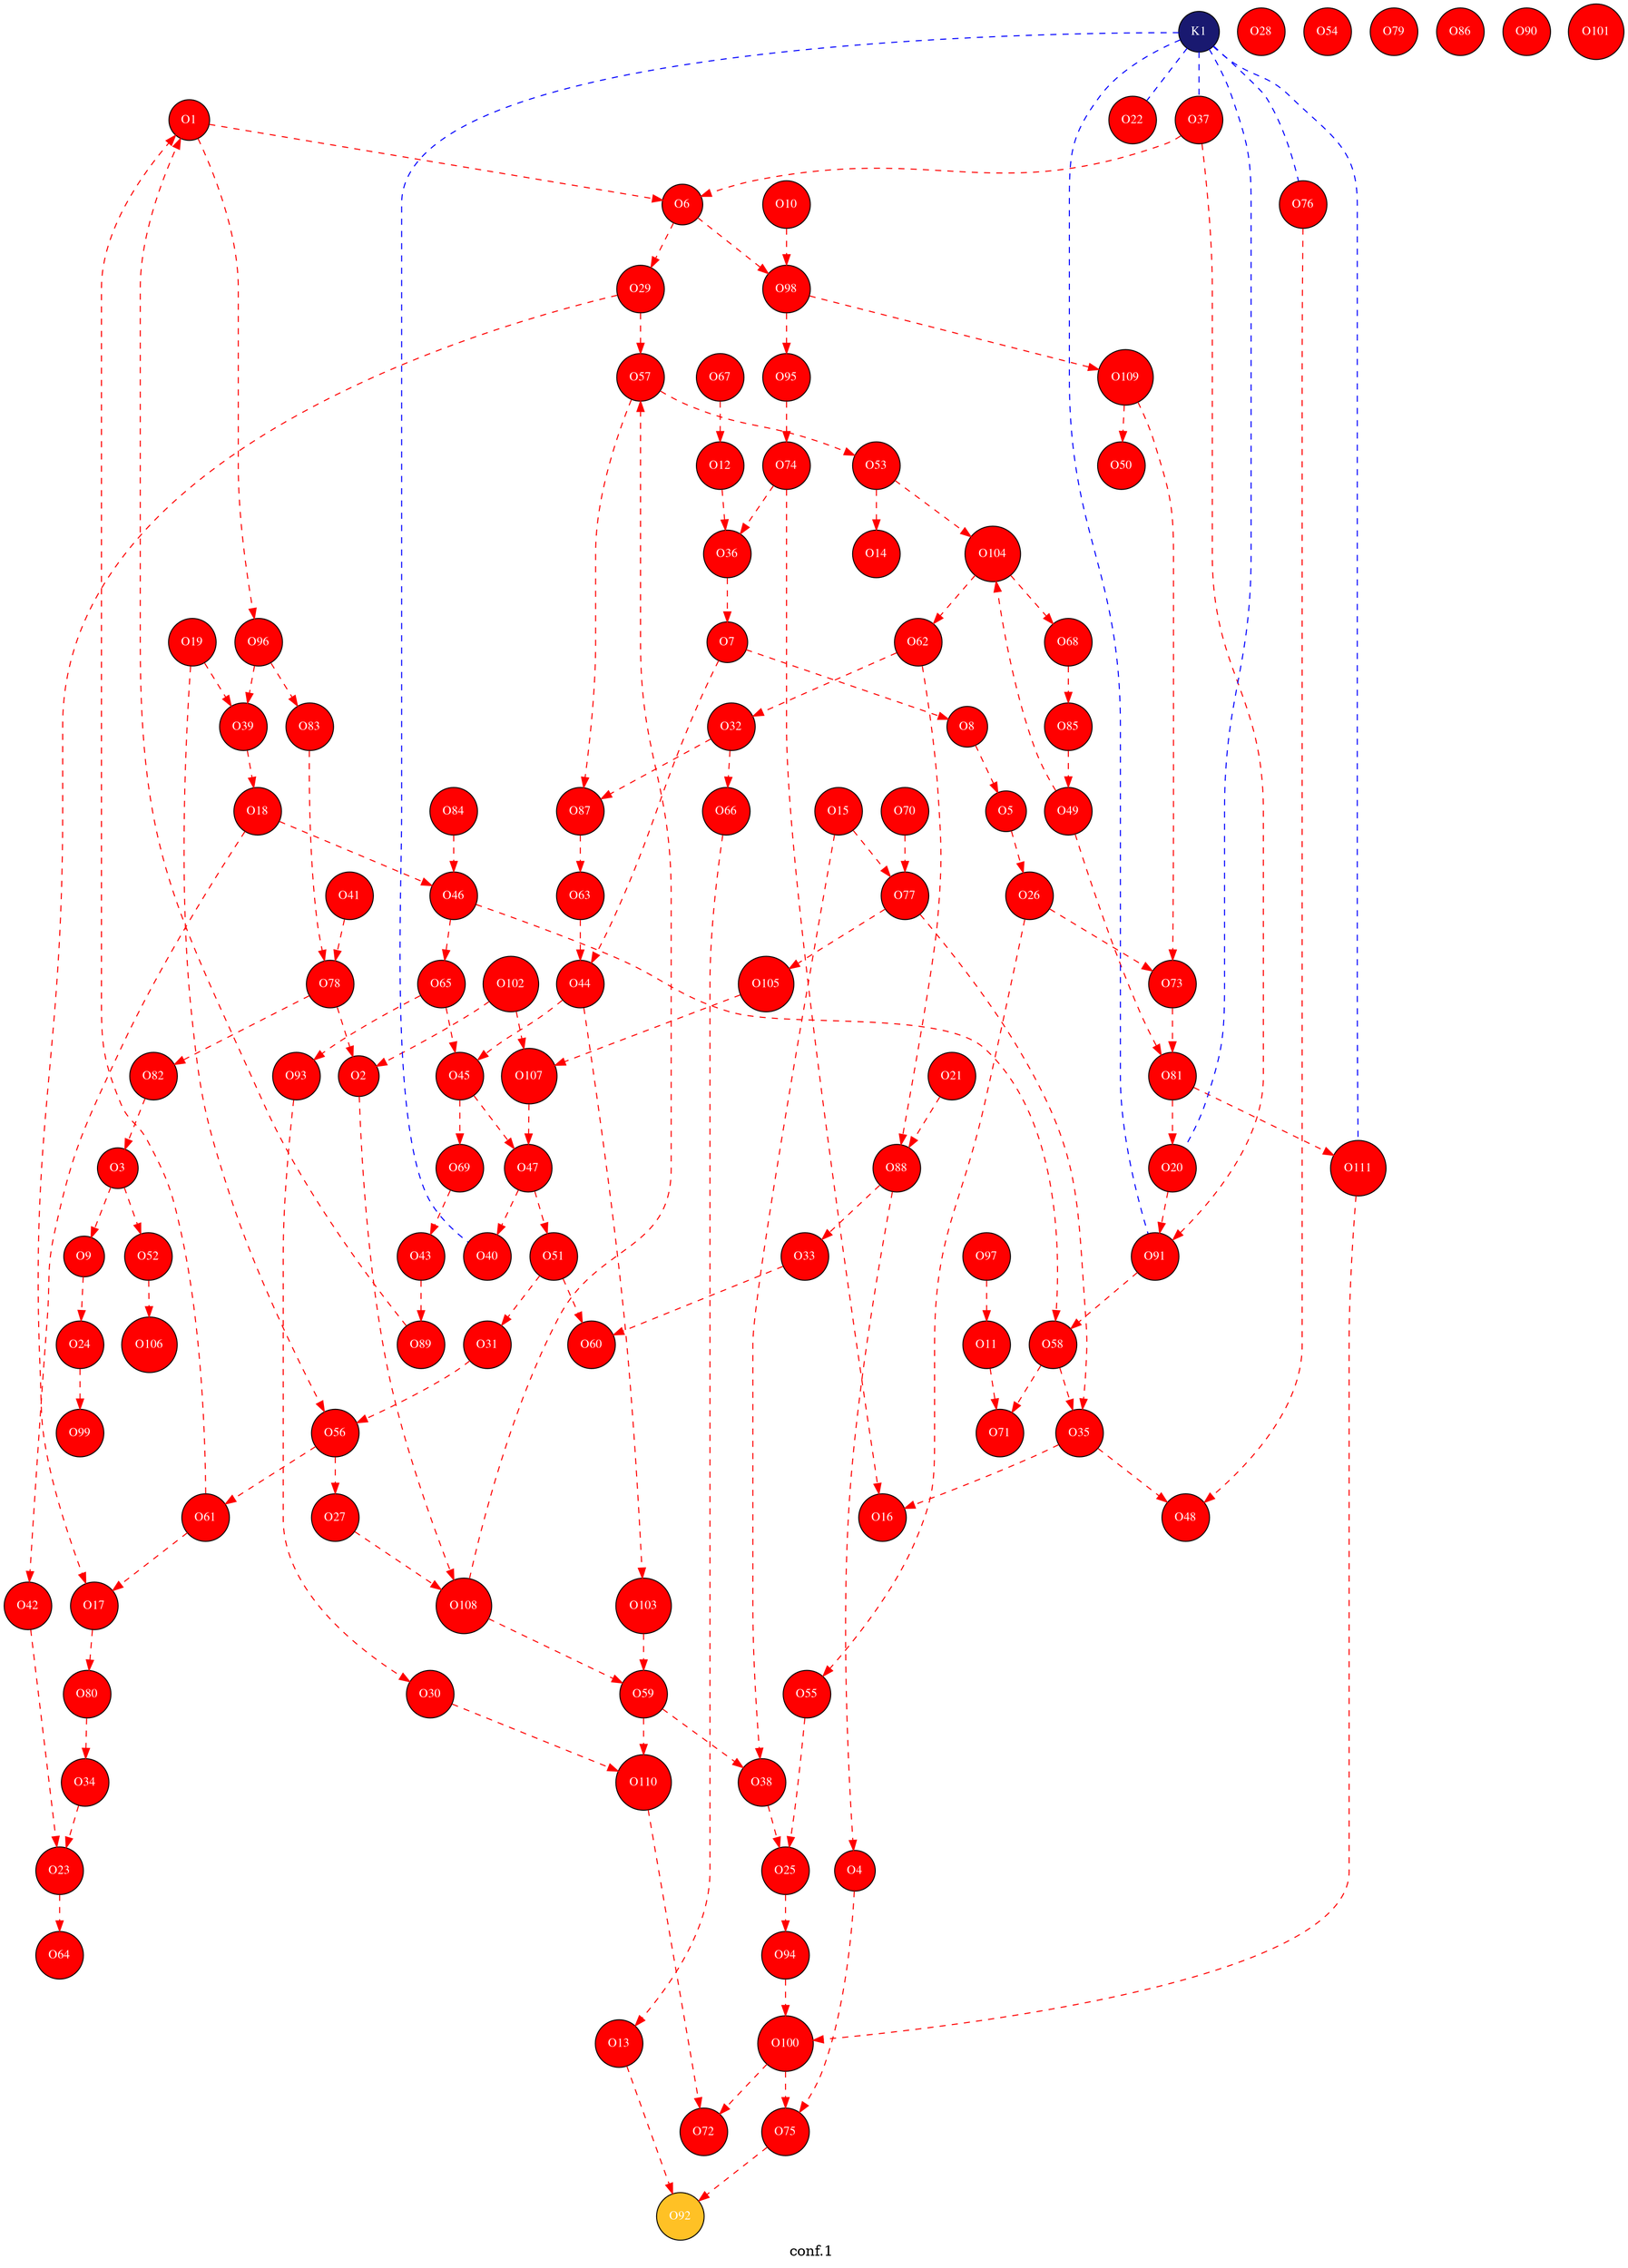 digraph G {
label="conf.1 ";
node [style=filled];
graph [bgcolor=transparent];
node [shape = circle, fontsize=12];
"O1"[fillcolor=red, fontcolor=white, fontname="Times", label="O1"];
"O2"[fillcolor=red, fontcolor=white, fontname="Times", label="O2"];
"O3"[fillcolor=red, fontcolor=white, fontname="Times", label="O3"];
"O4"[fillcolor=red, fontcolor=white, fontname="Times", label="O4"];
"O5"[fillcolor=red, fontcolor=white, fontname="Times", label="O5"];
"O6"[fillcolor=red, fontcolor=white, fontname="Times", label="O6"];
"O7"[fillcolor=red, fontcolor=white, fontname="Times", label="O7"];
"O8"[fillcolor=red, fontcolor=white, fontname="Times", label="O8"];
"O9"[fillcolor=red, fontcolor=white, fontname="Times", label="O9"];
"O10"[fillcolor=red, fontcolor=white, fontname="Times", label="O10"];
"O11"[fillcolor=red, fontcolor=white, fontname="Times", label="O11"];
"O12"[fillcolor=red, fontcolor=white, fontname="Times", label="O12"];
"O13"[fillcolor=red, fontcolor=white, fontname="Times", label="O13"];
"O14"[fillcolor=red, fontcolor=white, fontname="Times", label="O14"];
"O15"[fillcolor=red, fontcolor=white, fontname="Times", label="O15"];
"O16"[fillcolor=red, fontcolor=white, fontname="Times", label="O16"];
"O17"[fillcolor=red, fontcolor=white, fontname="Times", label="O17"];
"O18"[fillcolor=red, fontcolor=white, fontname="Times", label="O18"];
"O19"[fillcolor=red, fontcolor=white, fontname="Times", label="O19"];
"O20"[fillcolor=red, fontcolor=white, fontname="Times", label="O20"];
"O21"[fillcolor=red, fontcolor=white, fontname="Times", label="O21"];
"O22"[fillcolor=red, fontcolor=white, fontname="Times", label="O22"];
"O23"[fillcolor=red, fontcolor=white, fontname="Times", label="O23"];
"O24"[fillcolor=red, fontcolor=white, fontname="Times", label="O24"];
"O25"[fillcolor=red, fontcolor=white, fontname="Times", label="O25"];
"O26"[fillcolor=red, fontcolor=white, fontname="Times", label="O26"];
"O27"[fillcolor=red, fontcolor=white, fontname="Times", label="O27"];
"O28"[fillcolor=red, fontcolor=white, fontname="Times", label="O28"];
"O29"[fillcolor=red, fontcolor=white, fontname="Times", label="O29"];
"O30"[fillcolor=red, fontcolor=white, fontname="Times", label="O30"];
"O31"[fillcolor=red, fontcolor=white, fontname="Times", label="O31"];
"O32"[fillcolor=red, fontcolor=white, fontname="Times", label="O32"];
"O33"[fillcolor=red, fontcolor=white, fontname="Times", label="O33"];
"O34"[fillcolor=red, fontcolor=white, fontname="Times", label="O34"];
"O35"[fillcolor=red, fontcolor=white, fontname="Times", label="O35"];
"O36"[fillcolor=red, fontcolor=white, fontname="Times", label="O36"];
"O37"[fillcolor=red, fontcolor=white, fontname="Times", label="O37"];
"O38"[fillcolor=red, fontcolor=white, fontname="Times", label="O38"];
"O39"[fillcolor=red, fontcolor=white, fontname="Times", label="O39"];
"O40"[fillcolor=red, fontcolor=white, fontname="Times", label="O40"];
"O41"[fillcolor=red, fontcolor=white, fontname="Times", label="O41"];
"O42"[fillcolor=red, fontcolor=white, fontname="Times", label="O42"];
"O43"[fillcolor=red, fontcolor=white, fontname="Times", label="O43"];
"O44"[fillcolor=red, fontcolor=white, fontname="Times", label="O44"];
"O45"[fillcolor=red, fontcolor=white, fontname="Times", label="O45"];
"O46"[fillcolor=red, fontcolor=white, fontname="Times", label="O46"];
"O47"[fillcolor=red, fontcolor=white, fontname="Times", label="O47"];
"O48"[fillcolor=red, fontcolor=white, fontname="Times", label="O48"];
"O49"[fillcolor=red, fontcolor=white, fontname="Times", label="O49"];
"O50"[fillcolor=red, fontcolor=white, fontname="Times", label="O50"];
"O51"[fillcolor=red, fontcolor=white, fontname="Times", label="O51"];
"O52"[fillcolor=red, fontcolor=white, fontname="Times", label="O52"];
"O53"[fillcolor=red, fontcolor=white, fontname="Times", label="O53"];
"O54"[fillcolor=red, fontcolor=white, fontname="Times", label="O54"];
"O55"[fillcolor=red, fontcolor=white, fontname="Times", label="O55"];
"O56"[fillcolor=red, fontcolor=white, fontname="Times", label="O56"];
"O57"[fillcolor=red, fontcolor=white, fontname="Times", label="O57"];
"O58"[fillcolor=red, fontcolor=white, fontname="Times", label="O58"];
"O59"[fillcolor=red, fontcolor=white, fontname="Times", label="O59"];
"O60"[fillcolor=red, fontcolor=white, fontname="Times", label="O60"];
"O61"[fillcolor=red, fontcolor=white, fontname="Times", label="O61"];
"O62"[fillcolor=red, fontcolor=white, fontname="Times", label="O62"];
"O63"[fillcolor=red, fontcolor=white, fontname="Times", label="O63"];
"O64"[fillcolor=red, fontcolor=white, fontname="Times", label="O64"];
"O65"[fillcolor=red, fontcolor=white, fontname="Times", label="O65"];
"O66"[fillcolor=red, fontcolor=white, fontname="Times", label="O66"];
"O67"[fillcolor=red, fontcolor=white, fontname="Times", label="O67"];
"O68"[fillcolor=red, fontcolor=white, fontname="Times", label="O68"];
"O69"[fillcolor=red, fontcolor=white, fontname="Times", label="O69"];
"O70"[fillcolor=red, fontcolor=white, fontname="Times", label="O70"];
"O71"[fillcolor=red, fontcolor=white, fontname="Times", label="O71"];
"O72"[fillcolor=red, fontcolor=white, fontname="Times", label="O72"];
"O73"[fillcolor=red, fontcolor=white, fontname="Times", label="O73"];
"O74"[fillcolor=red, fontcolor=white, fontname="Times", label="O74"];
"O75"[fillcolor=red, fontcolor=white, fontname="Times", label="O75"];
"O76"[fillcolor=red, fontcolor=white, fontname="Times", label="O76"];
"O77"[fillcolor=red, fontcolor=white, fontname="Times", label="O77"];
"O78"[fillcolor=red, fontcolor=white, fontname="Times", label="O78"];
"O79"[fillcolor=red, fontcolor=white, fontname="Times", label="O79"];
"O80"[fillcolor=red, fontcolor=white, fontname="Times", label="O80"];
"O81"[fillcolor=red, fontcolor=white, fontname="Times", label="O81"];
"O82"[fillcolor=red, fontcolor=white, fontname="Times", label="O82"];
"O83"[fillcolor=red, fontcolor=white, fontname="Times", label="O83"];
"O84"[fillcolor=red, fontcolor=white, fontname="Times", label="O84"];
"O85"[fillcolor=red, fontcolor=white, fontname="Times", label="O85"];
"O86"[fillcolor=red, fontcolor=white, fontname="Times", label="O86"];
"O87"[fillcolor=red, fontcolor=white, fontname="Times", label="O87"];
"O88"[fillcolor=red, fontcolor=white, fontname="Times", label="O88"];
"O89"[fillcolor=red, fontcolor=white, fontname="Times", label="O89"];
"O90"[fillcolor=red, fontcolor=white, fontname="Times", label="O90"];
"O91"[fillcolor=red, fontcolor=white, fontname="Times", label="O91"];
"O92"[fillcolor=goldenrod1, fontcolor=white, fontname="Times", label="O92"];
"O93"[fillcolor=red, fontcolor=white, fontname="Times", label="O93"];
"O94"[fillcolor=red, fontcolor=white, fontname="Times", label="O94"];
"O95"[fillcolor=red, fontcolor=white, fontname="Times", label="O95"];
"O96"[fillcolor=red, fontcolor=white, fontname="Times", label="O96"];
"O97"[fillcolor=red, fontcolor=white, fontname="Times", label="O97"];
"O98"[fillcolor=red, fontcolor=white, fontname="Times", label="O98"];
"O99"[fillcolor=red, fontcolor=white, fontname="Times", label="O99"];
"O100"[fillcolor=red, fontcolor=white, fontname="Times", label="O100"];
"O101"[fillcolor=red, fontcolor=white, fontname="Times", label="O101"];
"O102"[fillcolor=red, fontcolor=white, fontname="Times", label="O102"];
"O103"[fillcolor=red, fontcolor=white, fontname="Times", label="O103"];
"O104"[fillcolor=red, fontcolor=white, fontname="Times", label="O104"];
"O105"[fillcolor=red, fontcolor=white, fontname="Times", label="O105"];
"O106"[fillcolor=red, fontcolor=white, fontname="Times", label="O106"];
"O107"[fillcolor=red, fontcolor=white, fontname="Times", label="O107"];
"O108"[fillcolor=red, fontcolor=white, fontname="Times", label="O108"];
"O109"[fillcolor=red, fontcolor=white, fontname="Times", label="O109"];
"O110"[fillcolor=red, fontcolor=white, fontname="Times", label="O110"];
"O111"[fillcolor=red, fontcolor=white, fontname="Times", label="O111"];
"K1"[fillcolor=midnightblue, fontcolor=white, fontname="Times", label="K1"];
"O1"->"O6"[fontcolor=red, color=red , style=dashed];
"O61"->"O1"[fontcolor=red, color=red , style=dashed];
"O89"->"O1"[fontcolor=red, color=red , style=dashed];
"O1"->"O96"[fontcolor=red, color=red , style=dashed];
"O78"->"O2"[fontcolor=red, color=red , style=dashed];
"O102"->"O2"[fontcolor=red, color=red , style=dashed];
"O2"->"O108"[fontcolor=red, color=red , style=dashed];
"O3"->"O9"[fontcolor=red, color=red , style=dashed];
"O3"->"O52"[fontcolor=red, color=red , style=dashed];
"O82"->"O3"[fontcolor=red, color=red , style=dashed];
"O4"->"O75"[fontcolor=red, color=red , style=dashed];
"O88"->"O4"[fontcolor=red, color=red , style=dashed];
"O8"->"O5"[fontcolor=red, color=red , style=dashed];
"O5"->"O26"[fontcolor=red, color=red , style=dashed];
"O6"->"O29"[fontcolor=red, color=red , style=dashed];
"O37"->"O6"[fontcolor=red, color=red , style=dashed];
"O6"->"O98"[fontcolor=red, color=red , style=dashed];
"O7"->"O8"[fontcolor=red, color=red , style=dashed];
"O36"->"O7"[fontcolor=red, color=red , style=dashed];
"O7"->"O44"[fontcolor=red, color=red , style=dashed];
"O9"->"O24"[fontcolor=red, color=red , style=dashed];
"O10"->"O98"[fontcolor=red, color=red , style=dashed];
"O11"->"O71"[fontcolor=red, color=red , style=dashed];
"O97"->"O11"[fontcolor=red, color=red , style=dashed];
"O12"->"O36"[fontcolor=red, color=red , style=dashed];
"O67"->"O12"[fontcolor=red, color=red , style=dashed];
"O66"->"O13"[fontcolor=red, color=red , style=dashed];
"O13"->"O92"[fontcolor=red, color=red , style=dashed];
"O53"->"O14"[fontcolor=red, color=red , style=dashed];
"O15"->"O38"[fontcolor=red, color=red , style=dashed];
"O15"->"O77"[fontcolor=red, color=red , style=dashed];
"O35"->"O16"[fontcolor=red, color=red , style=dashed];
"O74"->"O16"[fontcolor=red, color=red , style=dashed];
"O29"->"O17"[fontcolor=red, color=red , style=dashed];
"O61"->"O17"[fontcolor=red, color=red , style=dashed];
"O17"->"O80"[fontcolor=red, color=red , style=dashed];
"O39"->"O18"[fontcolor=red, color=red , style=dashed];
"O18"->"O42"[fontcolor=red, color=red , style=dashed];
"O18"->"O46"[fontcolor=red, color=red , style=dashed];
"O19"->"O39"[fontcolor=red, color=red , style=dashed];
"O19"->"O56"[fontcolor=red, color=red , style=dashed];
"O81"->"O20"[fontcolor=red, color=red , style=dashed];
"O20"->"O91"[fontcolor=red, color=red , style=dashed];
"O21"->"O88"[fontcolor=red, color=red , style=dashed];
"O34"->"O23"[fontcolor=red, color=red , style=dashed];
"O42"->"O23"[fontcolor=red, color=red , style=dashed];
"O23"->"O64"[fontcolor=red, color=red , style=dashed];
"O24"->"O99"[fontcolor=red, color=red , style=dashed];
"O38"->"O25"[fontcolor=red, color=red , style=dashed];
"O55"->"O25"[fontcolor=red, color=red , style=dashed];
"O25"->"O94"[fontcolor=red, color=red , style=dashed];
"O26"->"O55"[fontcolor=red, color=red , style=dashed];
"O26"->"O73"[fontcolor=red, color=red , style=dashed];
"O56"->"O27"[fontcolor=red, color=red , style=dashed];
"O27"->"O108"[fontcolor=red, color=red , style=dashed];
"O29"->"O57"[fontcolor=red, color=red , style=dashed];
"O93"->"O30"[fontcolor=red, color=red , style=dashed];
"O30"->"O110"[fontcolor=red, color=red , style=dashed];
"O51"->"O31"[fontcolor=red, color=red , style=dashed];
"O31"->"O56"[fontcolor=red, color=red , style=dashed];
"O62"->"O32"[fontcolor=red, color=red , style=dashed];
"O32"->"O66"[fontcolor=red, color=red , style=dashed];
"O32"->"O87"[fontcolor=red, color=red , style=dashed];
"O33"->"O60"[fontcolor=red, color=red , style=dashed];
"O88"->"O33"[fontcolor=red, color=red , style=dashed];
"O80"->"O34"[fontcolor=red, color=red , style=dashed];
"O35"->"O48"[fontcolor=red, color=red , style=dashed];
"O58"->"O35"[fontcolor=red, color=red , style=dashed];
"O77"->"O35"[fontcolor=red, color=red , style=dashed];
"O74"->"O36"[fontcolor=red, color=red , style=dashed];
"O37"->"O91"[fontcolor=red, color=red , style=dashed];
"O59"->"O38"[fontcolor=red, color=red , style=dashed];
"O96"->"O39"[fontcolor=red, color=red , style=dashed];
"O47"->"O40"[fontcolor=red, color=red , style=dashed];
"O41"->"O78"[fontcolor=red, color=red , style=dashed];
"O69"->"O43"[fontcolor=red, color=red , style=dashed];
"O43"->"O89"[fontcolor=red, color=red , style=dashed];
"O44"->"O45"[fontcolor=red, color=red , style=dashed];
"O63"->"O44"[fontcolor=red, color=red , style=dashed];
"O44"->"O103"[fontcolor=red, color=red , style=dashed];
"O45"->"O47"[fontcolor=red, color=red , style=dashed];
"O65"->"O45"[fontcolor=red, color=red , style=dashed];
"O45"->"O69"[fontcolor=red, color=red , style=dashed];
"O46"->"O58"[fontcolor=red, color=red , style=dashed];
"O46"->"O65"[fontcolor=red, color=red , style=dashed];
"O84"->"O46"[fontcolor=red, color=red , style=dashed];
"O47"->"O51"[fontcolor=red, color=red , style=dashed];
"O107"->"O47"[fontcolor=red, color=red , style=dashed];
"O76"->"O48"[fontcolor=red, color=red , style=dashed];
"O49"->"O81"[fontcolor=red, color=red , style=dashed];
"O85"->"O49"[fontcolor=red, color=red , style=dashed];
"O49"->"O104"[fontcolor=red, color=red , style=dashed];
"O109"->"O50"[fontcolor=red, color=red , style=dashed];
"O51"->"O60"[fontcolor=red, color=red , style=dashed];
"O52"->"O106"[fontcolor=red, color=red , style=dashed];
"O57"->"O53"[fontcolor=red, color=red , style=dashed];
"O53"->"O104"[fontcolor=red, color=red , style=dashed];
"O56"->"O61"[fontcolor=red, color=red , style=dashed];
"O57"->"O87"[fontcolor=red, color=red , style=dashed];
"O108"->"O57"[fontcolor=red, color=red , style=dashed];
"O58"->"O71"[fontcolor=red, color=red , style=dashed];
"O91"->"O58"[fontcolor=red, color=red , style=dashed];
"O103"->"O59"[fontcolor=red, color=red , style=dashed];
"O108"->"O59"[fontcolor=red, color=red , style=dashed];
"O59"->"O110"[fontcolor=red, color=red , style=dashed];
"O62"->"O88"[fontcolor=red, color=red , style=dashed];
"O104"->"O62"[fontcolor=red, color=red , style=dashed];
"O87"->"O63"[fontcolor=red, color=red , style=dashed];
"O65"->"O93"[fontcolor=red, color=red , style=dashed];
"O68"->"O85"[fontcolor=red, color=red , style=dashed];
"O104"->"O68"[fontcolor=red, color=red , style=dashed];
"O70"->"O77"[fontcolor=red, color=red , style=dashed];
"O100"->"O72"[fontcolor=red, color=red , style=dashed];
"O110"->"O72"[fontcolor=red, color=red , style=dashed];
"O73"->"O81"[fontcolor=red, color=red , style=dashed];
"O109"->"O73"[fontcolor=red, color=red , style=dashed];
"O95"->"O74"[fontcolor=red, color=red , style=dashed];
"O75"->"O92"[fontcolor=red, color=red , style=dashed];
"O100"->"O75"[fontcolor=red, color=red , style=dashed];
"O77"->"O105"[fontcolor=red, color=red , style=dashed];
"O78"->"O82"[fontcolor=red, color=red , style=dashed];
"O83"->"O78"[fontcolor=red, color=red , style=dashed];
"O81"->"O111"[fontcolor=red, color=red , style=dashed];
"O96"->"O83"[fontcolor=red, color=red , style=dashed];
"O94"->"O100"[fontcolor=red, color=red , style=dashed];
"O98"->"O95"[fontcolor=red, color=red , style=dashed];
"O98"->"O109"[fontcolor=red, color=red , style=dashed];
"O111"->"O100"[fontcolor=red, color=red , style=dashed];
"O102"->"O107"[fontcolor=red, color=red , style=dashed];
"O105"->"O107"[fontcolor=red, color=red , style=dashed];
"K1"->"O20"[dir=none, color=blue, nodesep=0.5,style=dashed];
"K1"->"O22"[dir=none, color=blue, nodesep=0.5,style=dashed];
"K1"->"O37"[dir=none, color=blue, nodesep=0.5,style=dashed];
"K1"->"O40"[dir=none, color=blue, nodesep=0.5,style=dashed];
"K1"->"O76"[dir=none, color=blue, nodesep=0.5,style=dashed];
"K1"->"O91"[dir=none, color=blue, nodesep=0.5,style=dashed];
"K1"->"O111"[dir=none, color=blue, nodesep=0.5,style=dashed];
}
